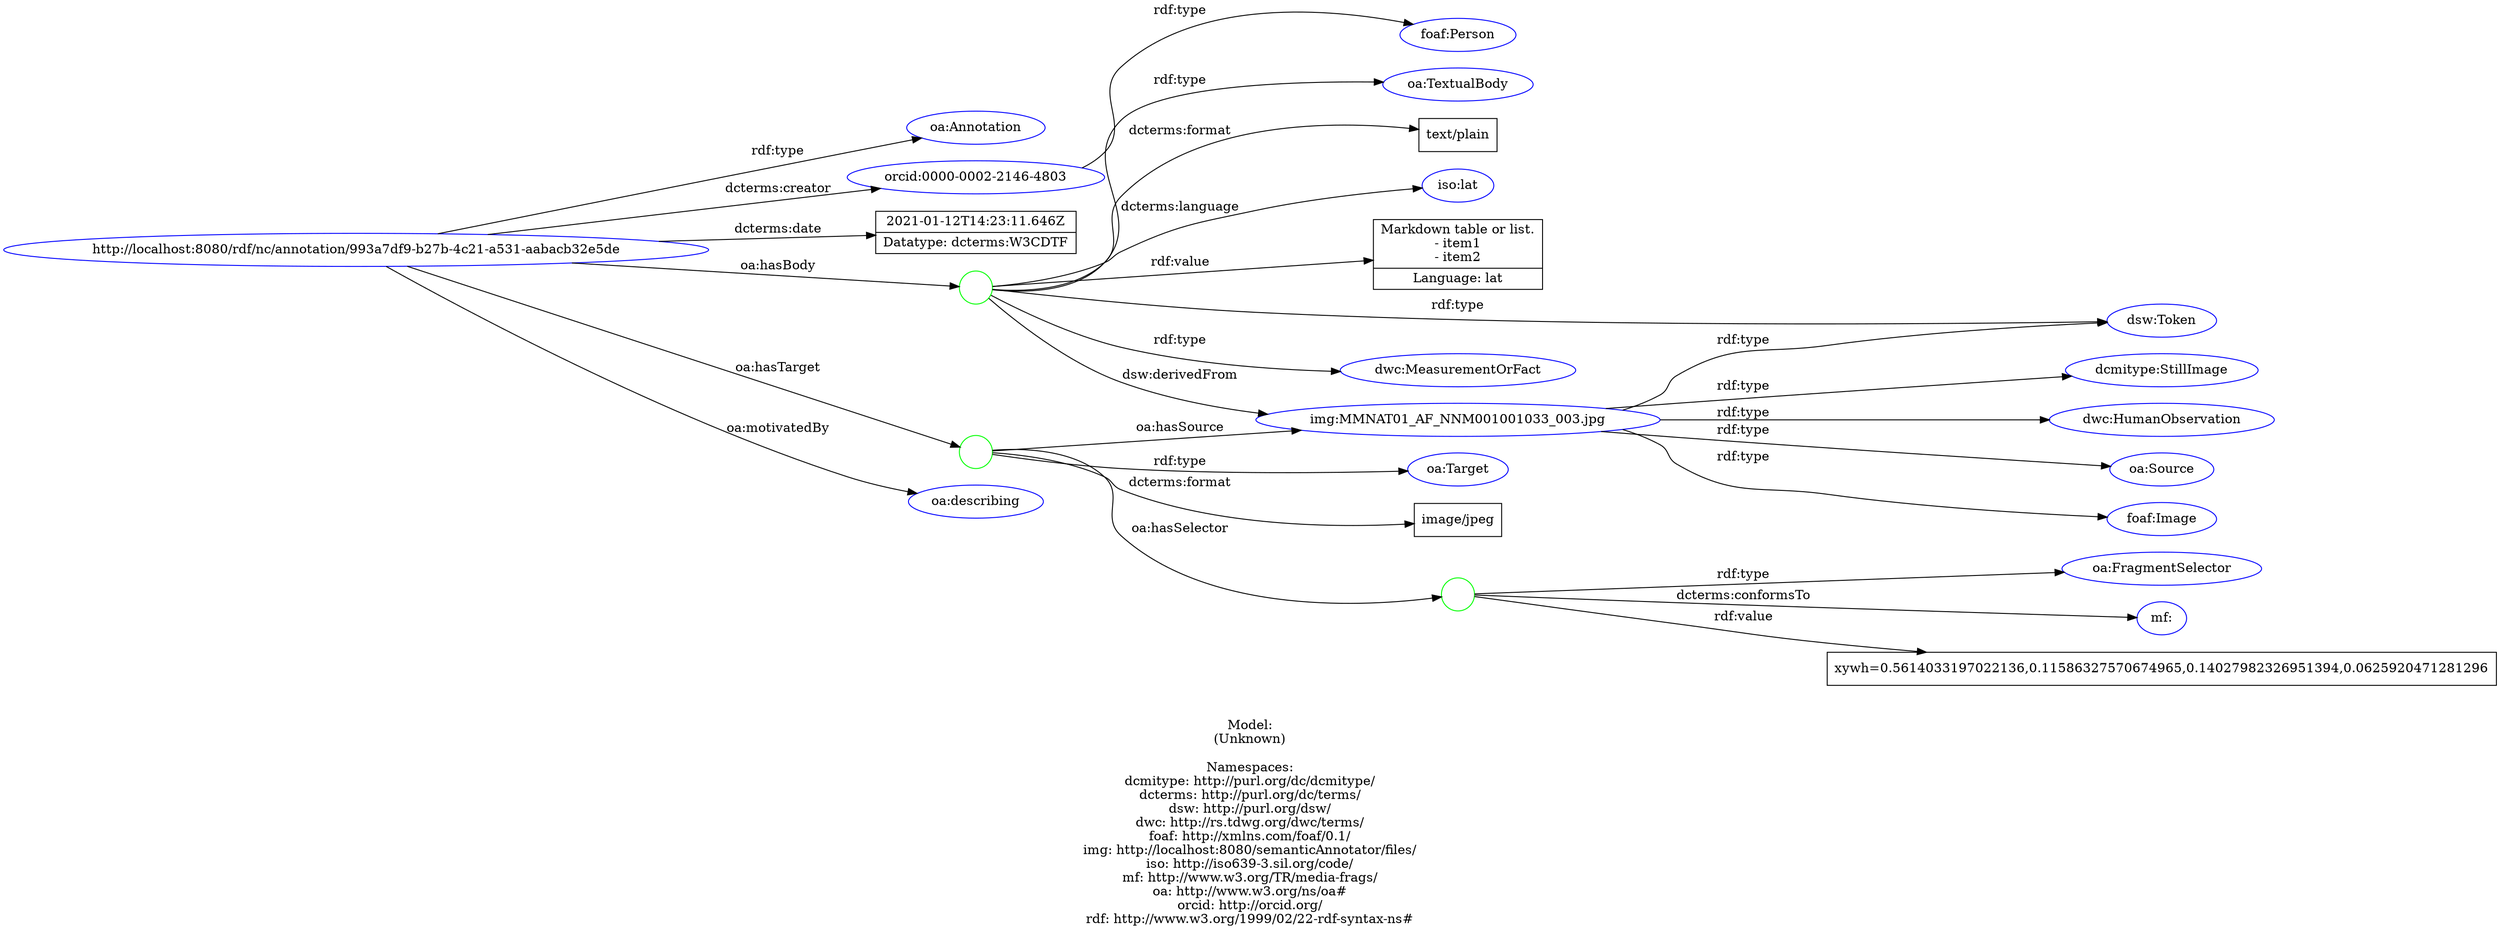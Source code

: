 digraph {
	rankdir = LR;
	charset="utf-8";

	"Rhttp://localhost:8080/rdf/nc/annotation/993a7df9-b27b-4c21-a531-aabacb32e5de" -> "Roa:Annotation" [ label="rdf:type" ];
	"Rhttp://localhost:8080/rdf/nc/annotation/993a7df9-b27b-4c21-a531-aabacb32e5de" -> "Rorcid:0000-0002-2146-4803" [ label="dcterms:creator" ];
	"Rhttp://localhost:8080/rdf/nc/annotation/993a7df9-b27b-4c21-a531-aabacb32e5de" -> "L2021-01-12T14:23:11.646Z|Datatype: dcterms:W3CDTF" [ label="dcterms:date" ];
	"Rhttp://localhost:8080/rdf/nc/annotation/993a7df9-b27b-4c21-a531-aabacb32e5de" -> "B_:node1f0go8rutx19" [ label="oa:hasBody" ];
	"B_:node1f0go8rutx19" -> "Rdsw:Token" [ label="rdf:type" ];
	"B_:node1f0go8rutx19" -> "Rdwc:MeasurementOrFact" [ label="rdf:type" ];
	"B_:node1f0go8rutx19" -> "Roa:TextualBody" [ label="rdf:type" ];
	"B_:node1f0go8rutx19" -> "Ltext/plain" [ label="dcterms:format" ];
	"B_:node1f0go8rutx19" -> "Riso:lat" [ label="dcterms:language" ];
	"B_:node1f0go8rutx19" -> "Rimg:MMNAT01_AF_NNM001001033_003.jpg" [ label="dsw:derivedFrom" ];
	"B_:node1f0go8rutx19" -> "LMarkdown table or list.\n- item1\n- item2|Language: lat" [ label="rdf:value" ];
	"Rhttp://localhost:8080/rdf/nc/annotation/993a7df9-b27b-4c21-a531-aabacb32e5de" -> "B_:node1f0go8rutx18" [ label="oa:hasTarget" ];
	"B_:node1f0go8rutx18" -> "Roa:Target" [ label="rdf:type" ];
	"B_:node1f0go8rutx18" -> "Limage/jpeg" [ label="dcterms:format" ];
	"B_:node1f0go8rutx18" -> "B_:node1f0go8rutx21" [ label="oa:hasSelector" ];
	"B_:node1f0go8rutx21" -> "Roa:FragmentSelector" [ label="rdf:type" ];
	"B_:node1f0go8rutx21" -> "Rmf:" [ label="dcterms:conformsTo" ];
	"B_:node1f0go8rutx21" -> "Lxywh=0.5614033197022136,0.11586327570674965,0.14027982326951394,0.0625920471281296" [ label="rdf:value" ];
	"B_:node1f0go8rutx18" -> "Rimg:MMNAT01_AF_NNM001001033_003.jpg" [ label="oa:hasSource" ];
	"Rhttp://localhost:8080/rdf/nc/annotation/993a7df9-b27b-4c21-a531-aabacb32e5de" -> "Roa:describing" [ label="oa:motivatedBy" ];
	"Rorcid:0000-0002-2146-4803" -> "Rfoaf:Person" [ label="rdf:type" ];
	"Rimg:MMNAT01_AF_NNM001001033_003.jpg" -> "Rdcmitype:StillImage" [ label="rdf:type" ];
	"Rimg:MMNAT01_AF_NNM001001033_003.jpg" -> "Rdsw:Token" [ label="rdf:type" ];
	"Rimg:MMNAT01_AF_NNM001001033_003.jpg" -> "Rdwc:HumanObservation" [ label="rdf:type" ];
	"Rimg:MMNAT01_AF_NNM001001033_003.jpg" -> "Roa:Source" [ label="rdf:type" ];
	"Rimg:MMNAT01_AF_NNM001001033_003.jpg" -> "Rfoaf:Image" [ label="rdf:type" ];

	// Resources
	"Rhttp://localhost:8080/rdf/nc/annotation/993a7df9-b27b-4c21-a531-aabacb32e5de" [ label="http://localhost:8080/rdf/nc/annotation/993a7df9-b27b-4c21-a531-aabacb32e5de", shape = ellipse, color = blue ];
	"Roa:Annotation" [ label="oa:Annotation", shape = ellipse, color = blue ];
	"Rorcid:0000-0002-2146-4803" [ label="orcid:0000-0002-2146-4803", shape = ellipse, color = blue ];
	"Rdsw:Token" [ label="dsw:Token", shape = ellipse, color = blue ];
	"Rdwc:MeasurementOrFact" [ label="dwc:MeasurementOrFact", shape = ellipse, color = blue ];
	"Roa:TextualBody" [ label="oa:TextualBody", shape = ellipse, color = blue ];
	"Riso:lat" [ label="iso:lat", shape = ellipse, color = blue ];
	"Rimg:MMNAT01_AF_NNM001001033_003.jpg" [ label="img:MMNAT01_AF_NNM001001033_003.jpg", shape = ellipse, color = blue ];
	"Roa:Target" [ label="oa:Target", shape = ellipse, color = blue ];
	"Roa:FragmentSelector" [ label="oa:FragmentSelector", shape = ellipse, color = blue ];
	"Rmf:" [ label="mf:", shape = ellipse, color = blue ];
	"Roa:describing" [ label="oa:describing", shape = ellipse, color = blue ];
	"Rfoaf:Person" [ label="foaf:Person", shape = ellipse, color = blue ];
	"Rdcmitype:StillImage" [ label="dcmitype:StillImage", shape = ellipse, color = blue ];
	"Rdwc:HumanObservation" [ label="dwc:HumanObservation", shape = ellipse, color = blue ];
	"Roa:Source" [ label="oa:Source", shape = ellipse, color = blue ];
	"Rfoaf:Image" [ label="foaf:Image", shape = ellipse, color = blue ];

	// Anonymous nodes
	"B_:node1f0go8rutx19" [ label="", shape = circle, color = green ];
	"B_:node1f0go8rutx18" [ label="", shape = circle, color = green ];
	"B_:node1f0go8rutx21" [ label="", shape = circle, color = green ];

	// Literals
	"L2021-01-12T14:23:11.646Z|Datatype: dcterms:W3CDTF" [ label="2021-01-12T14:23:11.646Z|Datatype: dcterms:W3CDTF", shape = record ];
	"Ltext/plain" [ label="text/plain", shape = record ];
	"LMarkdown table or list.\n- item1\n- item2|Language: lat" [ label="Markdown table or list.\n- item1\n- item2|Language: lat", shape = record ];
	"Limage/jpeg" [ label="image/jpeg", shape = record ];
	"Lxywh=0.5614033197022136,0.11586327570674965,0.14027982326951394,0.0625920471281296" [ label="xywh=0.5614033197022136,0.11586327570674965,0.14027982326951394,0.0625920471281296", shape = record ];

	label="\n\nModel:\n(Unknown)\n\nNamespaces:\ndcmitype: http://purl.org/dc/dcmitype/\ndcterms: http://purl.org/dc/terms/\ndsw: http://purl.org/dsw/\ndwc: http://rs.tdwg.org/dwc/terms/\nfoaf: http://xmlns.com/foaf/0.1/\nimg: http://localhost:8080/semanticAnnotator/files/\niso: http://iso639-3.sil.org/code/\nmf: http://www.w3.org/TR/media-frags/\noa: http://www.w3.org/ns/oa#\norcid: http://orcid.org/\nrdf: http://www.w3.org/1999/02/22-rdf-syntax-ns#\n";
}
